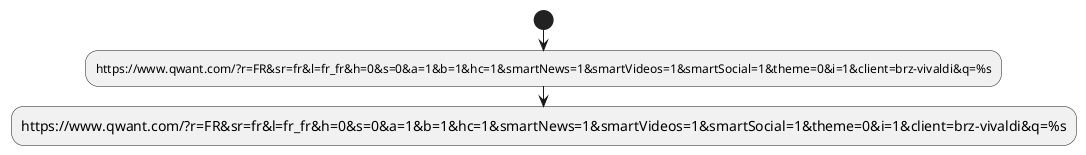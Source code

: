 {
  "sha1": "te236uhmuz2wlw2bflipeoc1gs01rpp",
  "insertion": {
    "when": "2024-06-04T17:28:46.087Z",
    "user": "plantuml@gmail.com"
  }
}
@startuml
start
:<size:12>https://www.qwant.com/?r=FR&sr=fr&l=fr_fr&h=0&s=0&a=1&b=1&hc=1&smartNews=1&smartVideos=1&smartSocial=1&theme=0&i=1&client=brz-vivaldi&q=%s;
:<size:14>https://www.qwant.com/?r=FR&sr=fr&l=fr_fr&h=0&s=0&a=1&b=1&hc=1&smartNews=1&smartVideos=1&smartSocial=1&theme=0&i=1&client=brz-vivaldi&q=%s;
@enduml
